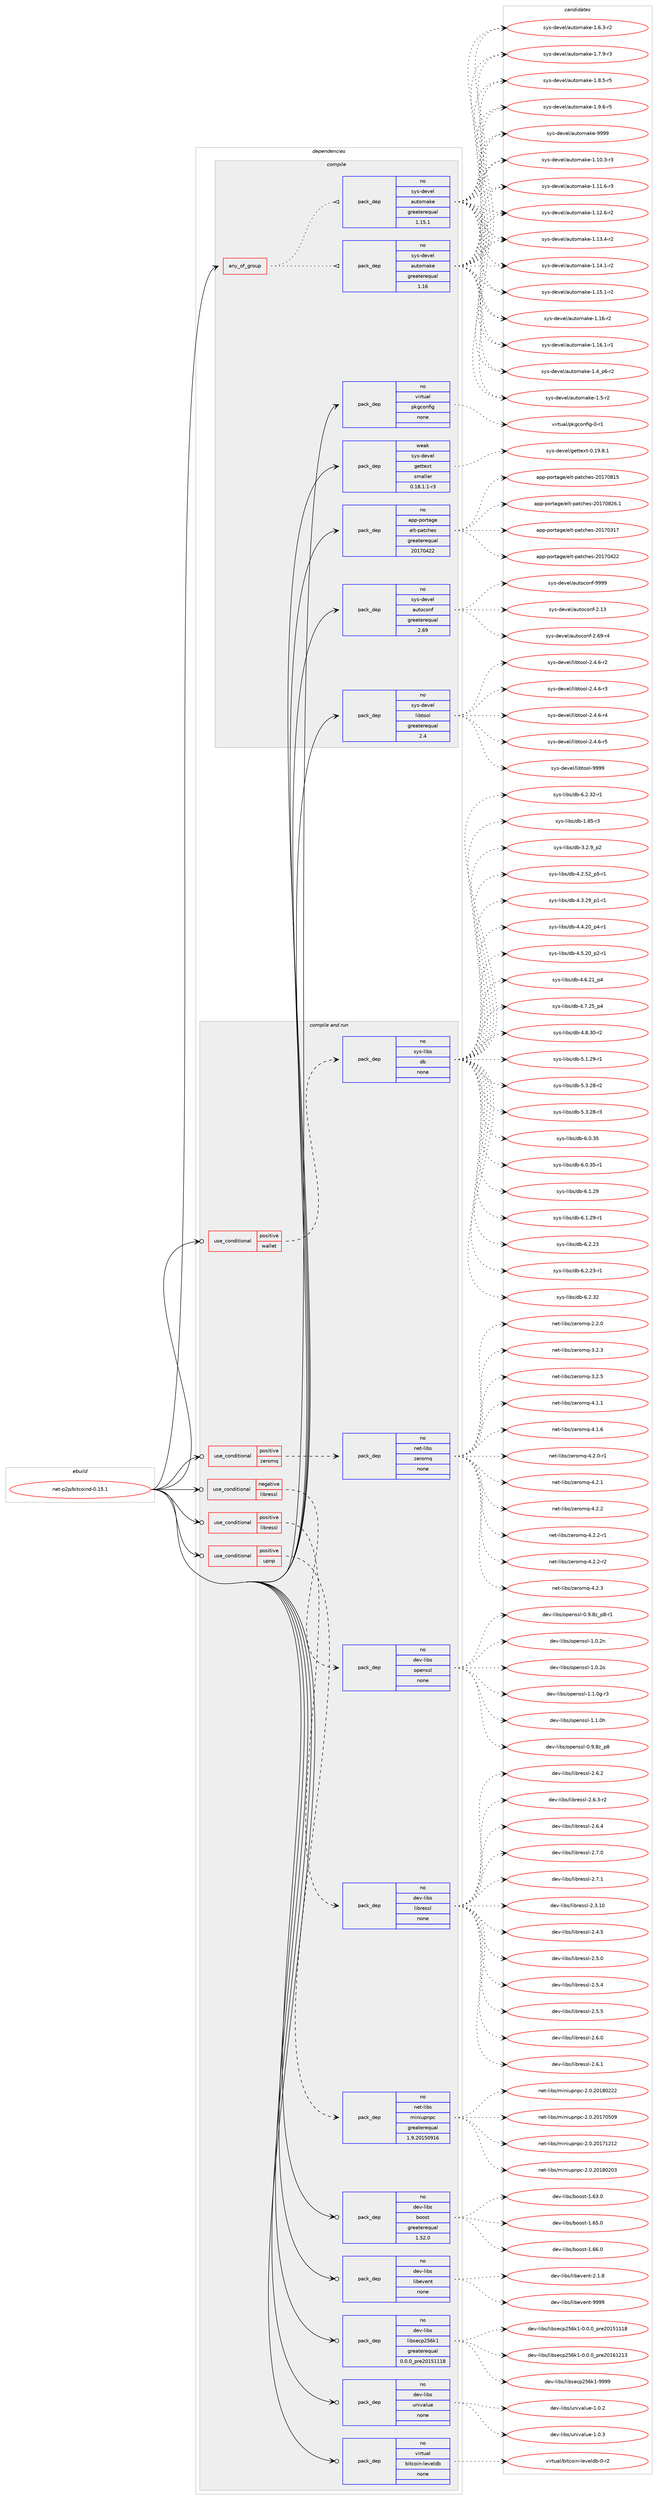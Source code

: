 digraph prolog {

# *************
# Graph options
# *************

newrank=true;
concentrate=true;
compound=true;
graph [rankdir=LR,fontname=Helvetica,fontsize=10,ranksep=1.5];#, ranksep=2.5, nodesep=0.2];
edge  [arrowhead=vee];
node  [fontname=Helvetica,fontsize=10];

# **********
# The ebuild
# **********

subgraph cluster_leftcol {
color=gray;
rank=same;
label=<<i>ebuild</i>>;
id [label="net-p2p/bitcoind-0.15.1", color=red, width=4, href="../net-p2p/bitcoind-0.15.1.svg"];
}

# ****************
# The dependencies
# ****************

subgraph cluster_midcol {
color=gray;
label=<<i>dependencies</i>>;
subgraph cluster_compile {
fillcolor="#eeeeee";
style=filled;
label=<<i>compile</i>>;
subgraph any39 {
dependency1504 [label=<<TABLE BORDER="0" CELLBORDER="1" CELLSPACING="0" CELLPADDING="4"><TR><TD CELLPADDING="10">any_of_group</TD></TR></TABLE>>, shape=none, color=red];subgraph pack1068 {
dependency1505 [label=<<TABLE BORDER="0" CELLBORDER="1" CELLSPACING="0" CELLPADDING="4" WIDTH="220"><TR><TD ROWSPAN="6" CELLPADDING="30">pack_dep</TD></TR><TR><TD WIDTH="110">no</TD></TR><TR><TD>sys-devel</TD></TR><TR><TD>automake</TD></TR><TR><TD>greaterequal</TD></TR><TR><TD>1.16</TD></TR></TABLE>>, shape=none, color=blue];
}
dependency1504:e -> dependency1505:w [weight=20,style="dotted",arrowhead="oinv"];
subgraph pack1069 {
dependency1506 [label=<<TABLE BORDER="0" CELLBORDER="1" CELLSPACING="0" CELLPADDING="4" WIDTH="220"><TR><TD ROWSPAN="6" CELLPADDING="30">pack_dep</TD></TR><TR><TD WIDTH="110">no</TD></TR><TR><TD>sys-devel</TD></TR><TR><TD>automake</TD></TR><TR><TD>greaterequal</TD></TR><TR><TD>1.15.1</TD></TR></TABLE>>, shape=none, color=blue];
}
dependency1504:e -> dependency1506:w [weight=20,style="dotted",arrowhead="oinv"];
}
id:e -> dependency1504:w [weight=20,style="solid",arrowhead="vee"];
subgraph pack1070 {
dependency1507 [label=<<TABLE BORDER="0" CELLBORDER="1" CELLSPACING="0" CELLPADDING="4" WIDTH="220"><TR><TD ROWSPAN="6" CELLPADDING="30">pack_dep</TD></TR><TR><TD WIDTH="110">no</TD></TR><TR><TD>app-portage</TD></TR><TR><TD>elt-patches</TD></TR><TR><TD>greaterequal</TD></TR><TR><TD>20170422</TD></TR></TABLE>>, shape=none, color=blue];
}
id:e -> dependency1507:w [weight=20,style="solid",arrowhead="vee"];
subgraph pack1071 {
dependency1508 [label=<<TABLE BORDER="0" CELLBORDER="1" CELLSPACING="0" CELLPADDING="4" WIDTH="220"><TR><TD ROWSPAN="6" CELLPADDING="30">pack_dep</TD></TR><TR><TD WIDTH="110">no</TD></TR><TR><TD>sys-devel</TD></TR><TR><TD>autoconf</TD></TR><TR><TD>greaterequal</TD></TR><TR><TD>2.69</TD></TR></TABLE>>, shape=none, color=blue];
}
id:e -> dependency1508:w [weight=20,style="solid",arrowhead="vee"];
subgraph pack1072 {
dependency1509 [label=<<TABLE BORDER="0" CELLBORDER="1" CELLSPACING="0" CELLPADDING="4" WIDTH="220"><TR><TD ROWSPAN="6" CELLPADDING="30">pack_dep</TD></TR><TR><TD WIDTH="110">no</TD></TR><TR><TD>sys-devel</TD></TR><TR><TD>libtool</TD></TR><TR><TD>greaterequal</TD></TR><TR><TD>2.4</TD></TR></TABLE>>, shape=none, color=blue];
}
id:e -> dependency1509:w [weight=20,style="solid",arrowhead="vee"];
subgraph pack1073 {
dependency1510 [label=<<TABLE BORDER="0" CELLBORDER="1" CELLSPACING="0" CELLPADDING="4" WIDTH="220"><TR><TD ROWSPAN="6" CELLPADDING="30">pack_dep</TD></TR><TR><TD WIDTH="110">no</TD></TR><TR><TD>virtual</TD></TR><TR><TD>pkgconfig</TD></TR><TR><TD>none</TD></TR><TR><TD></TD></TR></TABLE>>, shape=none, color=blue];
}
id:e -> dependency1510:w [weight=20,style="solid",arrowhead="vee"];
subgraph pack1074 {
dependency1511 [label=<<TABLE BORDER="0" CELLBORDER="1" CELLSPACING="0" CELLPADDING="4" WIDTH="220"><TR><TD ROWSPAN="6" CELLPADDING="30">pack_dep</TD></TR><TR><TD WIDTH="110">weak</TD></TR><TR><TD>sys-devel</TD></TR><TR><TD>gettext</TD></TR><TR><TD>smaller</TD></TR><TR><TD>0.18.1.1-r3</TD></TR></TABLE>>, shape=none, color=blue];
}
id:e -> dependency1511:w [weight=20,style="solid",arrowhead="vee"];
}
subgraph cluster_compileandrun {
fillcolor="#eeeeee";
style=filled;
label=<<i>compile and run</i>>;
subgraph cond398 {
dependency1512 [label=<<TABLE BORDER="0" CELLBORDER="1" CELLSPACING="0" CELLPADDING="4"><TR><TD ROWSPAN="3" CELLPADDING="10">use_conditional</TD></TR><TR><TD>negative</TD></TR><TR><TD>libressl</TD></TR></TABLE>>, shape=none, color=red];
subgraph pack1075 {
dependency1513 [label=<<TABLE BORDER="0" CELLBORDER="1" CELLSPACING="0" CELLPADDING="4" WIDTH="220"><TR><TD ROWSPAN="6" CELLPADDING="30">pack_dep</TD></TR><TR><TD WIDTH="110">no</TD></TR><TR><TD>dev-libs</TD></TR><TR><TD>openssl</TD></TR><TR><TD>none</TD></TR><TR><TD></TD></TR></TABLE>>, shape=none, color=blue];
}
dependency1512:e -> dependency1513:w [weight=20,style="dashed",arrowhead="vee"];
}
id:e -> dependency1512:w [weight=20,style="solid",arrowhead="odotvee"];
subgraph cond399 {
dependency1514 [label=<<TABLE BORDER="0" CELLBORDER="1" CELLSPACING="0" CELLPADDING="4"><TR><TD ROWSPAN="3" CELLPADDING="10">use_conditional</TD></TR><TR><TD>positive</TD></TR><TR><TD>libressl</TD></TR></TABLE>>, shape=none, color=red];
subgraph pack1076 {
dependency1515 [label=<<TABLE BORDER="0" CELLBORDER="1" CELLSPACING="0" CELLPADDING="4" WIDTH="220"><TR><TD ROWSPAN="6" CELLPADDING="30">pack_dep</TD></TR><TR><TD WIDTH="110">no</TD></TR><TR><TD>dev-libs</TD></TR><TR><TD>libressl</TD></TR><TR><TD>none</TD></TR><TR><TD></TD></TR></TABLE>>, shape=none, color=blue];
}
dependency1514:e -> dependency1515:w [weight=20,style="dashed",arrowhead="vee"];
}
id:e -> dependency1514:w [weight=20,style="solid",arrowhead="odotvee"];
subgraph cond400 {
dependency1516 [label=<<TABLE BORDER="0" CELLBORDER="1" CELLSPACING="0" CELLPADDING="4"><TR><TD ROWSPAN="3" CELLPADDING="10">use_conditional</TD></TR><TR><TD>positive</TD></TR><TR><TD>upnp</TD></TR></TABLE>>, shape=none, color=red];
subgraph pack1077 {
dependency1517 [label=<<TABLE BORDER="0" CELLBORDER="1" CELLSPACING="0" CELLPADDING="4" WIDTH="220"><TR><TD ROWSPAN="6" CELLPADDING="30">pack_dep</TD></TR><TR><TD WIDTH="110">no</TD></TR><TR><TD>net-libs</TD></TR><TR><TD>miniupnpc</TD></TR><TR><TD>greaterequal</TD></TR><TR><TD>1.9.20150916</TD></TR></TABLE>>, shape=none, color=blue];
}
dependency1516:e -> dependency1517:w [weight=20,style="dashed",arrowhead="vee"];
}
id:e -> dependency1516:w [weight=20,style="solid",arrowhead="odotvee"];
subgraph cond401 {
dependency1518 [label=<<TABLE BORDER="0" CELLBORDER="1" CELLSPACING="0" CELLPADDING="4"><TR><TD ROWSPAN="3" CELLPADDING="10">use_conditional</TD></TR><TR><TD>positive</TD></TR><TR><TD>wallet</TD></TR></TABLE>>, shape=none, color=red];
subgraph pack1078 {
dependency1519 [label=<<TABLE BORDER="0" CELLBORDER="1" CELLSPACING="0" CELLPADDING="4" WIDTH="220"><TR><TD ROWSPAN="6" CELLPADDING="30">pack_dep</TD></TR><TR><TD WIDTH="110">no</TD></TR><TR><TD>sys-libs</TD></TR><TR><TD>db</TD></TR><TR><TD>none</TD></TR><TR><TD></TD></TR></TABLE>>, shape=none, color=blue];
}
dependency1518:e -> dependency1519:w [weight=20,style="dashed",arrowhead="vee"];
}
id:e -> dependency1518:w [weight=20,style="solid",arrowhead="odotvee"];
subgraph cond402 {
dependency1520 [label=<<TABLE BORDER="0" CELLBORDER="1" CELLSPACING="0" CELLPADDING="4"><TR><TD ROWSPAN="3" CELLPADDING="10">use_conditional</TD></TR><TR><TD>positive</TD></TR><TR><TD>zeromq</TD></TR></TABLE>>, shape=none, color=red];
subgraph pack1079 {
dependency1521 [label=<<TABLE BORDER="0" CELLBORDER="1" CELLSPACING="0" CELLPADDING="4" WIDTH="220"><TR><TD ROWSPAN="6" CELLPADDING="30">pack_dep</TD></TR><TR><TD WIDTH="110">no</TD></TR><TR><TD>net-libs</TD></TR><TR><TD>zeromq</TD></TR><TR><TD>none</TD></TR><TR><TD></TD></TR></TABLE>>, shape=none, color=blue];
}
dependency1520:e -> dependency1521:w [weight=20,style="dashed",arrowhead="vee"];
}
id:e -> dependency1520:w [weight=20,style="solid",arrowhead="odotvee"];
subgraph pack1080 {
dependency1522 [label=<<TABLE BORDER="0" CELLBORDER="1" CELLSPACING="0" CELLPADDING="4" WIDTH="220"><TR><TD ROWSPAN="6" CELLPADDING="30">pack_dep</TD></TR><TR><TD WIDTH="110">no</TD></TR><TR><TD>dev-libs</TD></TR><TR><TD>boost</TD></TR><TR><TD>greaterequal</TD></TR><TR><TD>1.52.0</TD></TR></TABLE>>, shape=none, color=blue];
}
id:e -> dependency1522:w [weight=20,style="solid",arrowhead="odotvee"];
subgraph pack1081 {
dependency1523 [label=<<TABLE BORDER="0" CELLBORDER="1" CELLSPACING="0" CELLPADDING="4" WIDTH="220"><TR><TD ROWSPAN="6" CELLPADDING="30">pack_dep</TD></TR><TR><TD WIDTH="110">no</TD></TR><TR><TD>dev-libs</TD></TR><TR><TD>libevent</TD></TR><TR><TD>none</TD></TR><TR><TD></TD></TR></TABLE>>, shape=none, color=blue];
}
id:e -> dependency1523:w [weight=20,style="solid",arrowhead="odotvee"];
subgraph pack1082 {
dependency1524 [label=<<TABLE BORDER="0" CELLBORDER="1" CELLSPACING="0" CELLPADDING="4" WIDTH="220"><TR><TD ROWSPAN="6" CELLPADDING="30">pack_dep</TD></TR><TR><TD WIDTH="110">no</TD></TR><TR><TD>dev-libs</TD></TR><TR><TD>libsecp256k1</TD></TR><TR><TD>greaterequal</TD></TR><TR><TD>0.0.0_pre20151118</TD></TR></TABLE>>, shape=none, color=blue];
}
id:e -> dependency1524:w [weight=20,style="solid",arrowhead="odotvee"];
subgraph pack1083 {
dependency1525 [label=<<TABLE BORDER="0" CELLBORDER="1" CELLSPACING="0" CELLPADDING="4" WIDTH="220"><TR><TD ROWSPAN="6" CELLPADDING="30">pack_dep</TD></TR><TR><TD WIDTH="110">no</TD></TR><TR><TD>dev-libs</TD></TR><TR><TD>univalue</TD></TR><TR><TD>none</TD></TR><TR><TD></TD></TR></TABLE>>, shape=none, color=blue];
}
id:e -> dependency1525:w [weight=20,style="solid",arrowhead="odotvee"];
subgraph pack1084 {
dependency1526 [label=<<TABLE BORDER="0" CELLBORDER="1" CELLSPACING="0" CELLPADDING="4" WIDTH="220"><TR><TD ROWSPAN="6" CELLPADDING="30">pack_dep</TD></TR><TR><TD WIDTH="110">no</TD></TR><TR><TD>virtual</TD></TR><TR><TD>bitcoin-leveldb</TD></TR><TR><TD>none</TD></TR><TR><TD></TD></TR></TABLE>>, shape=none, color=blue];
}
id:e -> dependency1526:w [weight=20,style="solid",arrowhead="odotvee"];
}
subgraph cluster_run {
fillcolor="#eeeeee";
style=filled;
label=<<i>run</i>>;
}
}

# **************
# The candidates
# **************

subgraph cluster_choices {
rank=same;
color=gray;
label=<<i>candidates</i>>;

subgraph choice1068 {
color=black;
nodesep=1;
choice11512111545100101118101108479711711611110997107101454946494846514511451 [label="sys-devel/automake-1.10.3-r3", color=red, width=4,href="../sys-devel/automake-1.10.3-r3.svg"];
choice11512111545100101118101108479711711611110997107101454946494946544511451 [label="sys-devel/automake-1.11.6-r3", color=red, width=4,href="../sys-devel/automake-1.11.6-r3.svg"];
choice11512111545100101118101108479711711611110997107101454946495046544511450 [label="sys-devel/automake-1.12.6-r2", color=red, width=4,href="../sys-devel/automake-1.12.6-r2.svg"];
choice11512111545100101118101108479711711611110997107101454946495146524511450 [label="sys-devel/automake-1.13.4-r2", color=red, width=4,href="../sys-devel/automake-1.13.4-r2.svg"];
choice11512111545100101118101108479711711611110997107101454946495246494511450 [label="sys-devel/automake-1.14.1-r2", color=red, width=4,href="../sys-devel/automake-1.14.1-r2.svg"];
choice11512111545100101118101108479711711611110997107101454946495346494511450 [label="sys-devel/automake-1.15.1-r2", color=red, width=4,href="../sys-devel/automake-1.15.1-r2.svg"];
choice1151211154510010111810110847971171161111099710710145494649544511450 [label="sys-devel/automake-1.16-r2", color=red, width=4,href="../sys-devel/automake-1.16-r2.svg"];
choice11512111545100101118101108479711711611110997107101454946495446494511449 [label="sys-devel/automake-1.16.1-r1", color=red, width=4,href="../sys-devel/automake-1.16.1-r1.svg"];
choice115121115451001011181011084797117116111109971071014549465295112544511450 [label="sys-devel/automake-1.4_p6-r2", color=red, width=4,href="../sys-devel/automake-1.4_p6-r2.svg"];
choice11512111545100101118101108479711711611110997107101454946534511450 [label="sys-devel/automake-1.5-r2", color=red, width=4,href="../sys-devel/automake-1.5-r2.svg"];
choice115121115451001011181011084797117116111109971071014549465446514511450 [label="sys-devel/automake-1.6.3-r2", color=red, width=4,href="../sys-devel/automake-1.6.3-r2.svg"];
choice115121115451001011181011084797117116111109971071014549465546574511451 [label="sys-devel/automake-1.7.9-r3", color=red, width=4,href="../sys-devel/automake-1.7.9-r3.svg"];
choice115121115451001011181011084797117116111109971071014549465646534511453 [label="sys-devel/automake-1.8.5-r5", color=red, width=4,href="../sys-devel/automake-1.8.5-r5.svg"];
choice115121115451001011181011084797117116111109971071014549465746544511453 [label="sys-devel/automake-1.9.6-r5", color=red, width=4,href="../sys-devel/automake-1.9.6-r5.svg"];
choice115121115451001011181011084797117116111109971071014557575757 [label="sys-devel/automake-9999", color=red, width=4,href="../sys-devel/automake-9999.svg"];
dependency1505:e -> choice11512111545100101118101108479711711611110997107101454946494846514511451:w [style=dotted,weight="100"];
dependency1505:e -> choice11512111545100101118101108479711711611110997107101454946494946544511451:w [style=dotted,weight="100"];
dependency1505:e -> choice11512111545100101118101108479711711611110997107101454946495046544511450:w [style=dotted,weight="100"];
dependency1505:e -> choice11512111545100101118101108479711711611110997107101454946495146524511450:w [style=dotted,weight="100"];
dependency1505:e -> choice11512111545100101118101108479711711611110997107101454946495246494511450:w [style=dotted,weight="100"];
dependency1505:e -> choice11512111545100101118101108479711711611110997107101454946495346494511450:w [style=dotted,weight="100"];
dependency1505:e -> choice1151211154510010111810110847971171161111099710710145494649544511450:w [style=dotted,weight="100"];
dependency1505:e -> choice11512111545100101118101108479711711611110997107101454946495446494511449:w [style=dotted,weight="100"];
dependency1505:e -> choice115121115451001011181011084797117116111109971071014549465295112544511450:w [style=dotted,weight="100"];
dependency1505:e -> choice11512111545100101118101108479711711611110997107101454946534511450:w [style=dotted,weight="100"];
dependency1505:e -> choice115121115451001011181011084797117116111109971071014549465446514511450:w [style=dotted,weight="100"];
dependency1505:e -> choice115121115451001011181011084797117116111109971071014549465546574511451:w [style=dotted,weight="100"];
dependency1505:e -> choice115121115451001011181011084797117116111109971071014549465646534511453:w [style=dotted,weight="100"];
dependency1505:e -> choice115121115451001011181011084797117116111109971071014549465746544511453:w [style=dotted,weight="100"];
dependency1505:e -> choice115121115451001011181011084797117116111109971071014557575757:w [style=dotted,weight="100"];
}
subgraph choice1069 {
color=black;
nodesep=1;
choice11512111545100101118101108479711711611110997107101454946494846514511451 [label="sys-devel/automake-1.10.3-r3", color=red, width=4,href="../sys-devel/automake-1.10.3-r3.svg"];
choice11512111545100101118101108479711711611110997107101454946494946544511451 [label="sys-devel/automake-1.11.6-r3", color=red, width=4,href="../sys-devel/automake-1.11.6-r3.svg"];
choice11512111545100101118101108479711711611110997107101454946495046544511450 [label="sys-devel/automake-1.12.6-r2", color=red, width=4,href="../sys-devel/automake-1.12.6-r2.svg"];
choice11512111545100101118101108479711711611110997107101454946495146524511450 [label="sys-devel/automake-1.13.4-r2", color=red, width=4,href="../sys-devel/automake-1.13.4-r2.svg"];
choice11512111545100101118101108479711711611110997107101454946495246494511450 [label="sys-devel/automake-1.14.1-r2", color=red, width=4,href="../sys-devel/automake-1.14.1-r2.svg"];
choice11512111545100101118101108479711711611110997107101454946495346494511450 [label="sys-devel/automake-1.15.1-r2", color=red, width=4,href="../sys-devel/automake-1.15.1-r2.svg"];
choice1151211154510010111810110847971171161111099710710145494649544511450 [label="sys-devel/automake-1.16-r2", color=red, width=4,href="../sys-devel/automake-1.16-r2.svg"];
choice11512111545100101118101108479711711611110997107101454946495446494511449 [label="sys-devel/automake-1.16.1-r1", color=red, width=4,href="../sys-devel/automake-1.16.1-r1.svg"];
choice115121115451001011181011084797117116111109971071014549465295112544511450 [label="sys-devel/automake-1.4_p6-r2", color=red, width=4,href="../sys-devel/automake-1.4_p6-r2.svg"];
choice11512111545100101118101108479711711611110997107101454946534511450 [label="sys-devel/automake-1.5-r2", color=red, width=4,href="../sys-devel/automake-1.5-r2.svg"];
choice115121115451001011181011084797117116111109971071014549465446514511450 [label="sys-devel/automake-1.6.3-r2", color=red, width=4,href="../sys-devel/automake-1.6.3-r2.svg"];
choice115121115451001011181011084797117116111109971071014549465546574511451 [label="sys-devel/automake-1.7.9-r3", color=red, width=4,href="../sys-devel/automake-1.7.9-r3.svg"];
choice115121115451001011181011084797117116111109971071014549465646534511453 [label="sys-devel/automake-1.8.5-r5", color=red, width=4,href="../sys-devel/automake-1.8.5-r5.svg"];
choice115121115451001011181011084797117116111109971071014549465746544511453 [label="sys-devel/automake-1.9.6-r5", color=red, width=4,href="../sys-devel/automake-1.9.6-r5.svg"];
choice115121115451001011181011084797117116111109971071014557575757 [label="sys-devel/automake-9999", color=red, width=4,href="../sys-devel/automake-9999.svg"];
dependency1506:e -> choice11512111545100101118101108479711711611110997107101454946494846514511451:w [style=dotted,weight="100"];
dependency1506:e -> choice11512111545100101118101108479711711611110997107101454946494946544511451:w [style=dotted,weight="100"];
dependency1506:e -> choice11512111545100101118101108479711711611110997107101454946495046544511450:w [style=dotted,weight="100"];
dependency1506:e -> choice11512111545100101118101108479711711611110997107101454946495146524511450:w [style=dotted,weight="100"];
dependency1506:e -> choice11512111545100101118101108479711711611110997107101454946495246494511450:w [style=dotted,weight="100"];
dependency1506:e -> choice11512111545100101118101108479711711611110997107101454946495346494511450:w [style=dotted,weight="100"];
dependency1506:e -> choice1151211154510010111810110847971171161111099710710145494649544511450:w [style=dotted,weight="100"];
dependency1506:e -> choice11512111545100101118101108479711711611110997107101454946495446494511449:w [style=dotted,weight="100"];
dependency1506:e -> choice115121115451001011181011084797117116111109971071014549465295112544511450:w [style=dotted,weight="100"];
dependency1506:e -> choice11512111545100101118101108479711711611110997107101454946534511450:w [style=dotted,weight="100"];
dependency1506:e -> choice115121115451001011181011084797117116111109971071014549465446514511450:w [style=dotted,weight="100"];
dependency1506:e -> choice115121115451001011181011084797117116111109971071014549465546574511451:w [style=dotted,weight="100"];
dependency1506:e -> choice115121115451001011181011084797117116111109971071014549465646534511453:w [style=dotted,weight="100"];
dependency1506:e -> choice115121115451001011181011084797117116111109971071014549465746544511453:w [style=dotted,weight="100"];
dependency1506:e -> choice115121115451001011181011084797117116111109971071014557575757:w [style=dotted,weight="100"];
}
subgraph choice1070 {
color=black;
nodesep=1;
choice97112112451121111141169710310147101108116451129711699104101115455048495548514955 [label="app-portage/elt-patches-20170317", color=red, width=4,href="../app-portage/elt-patches-20170317.svg"];
choice97112112451121111141169710310147101108116451129711699104101115455048495548525050 [label="app-portage/elt-patches-20170422", color=red, width=4,href="../app-portage/elt-patches-20170422.svg"];
choice97112112451121111141169710310147101108116451129711699104101115455048495548564953 [label="app-portage/elt-patches-20170815", color=red, width=4,href="../app-portage/elt-patches-20170815.svg"];
choice971121124511211111411697103101471011081164511297116991041011154550484955485650544649 [label="app-portage/elt-patches-20170826.1", color=red, width=4,href="../app-portage/elt-patches-20170826.1.svg"];
dependency1507:e -> choice97112112451121111141169710310147101108116451129711699104101115455048495548514955:w [style=dotted,weight="100"];
dependency1507:e -> choice97112112451121111141169710310147101108116451129711699104101115455048495548525050:w [style=dotted,weight="100"];
dependency1507:e -> choice97112112451121111141169710310147101108116451129711699104101115455048495548564953:w [style=dotted,weight="100"];
dependency1507:e -> choice971121124511211111411697103101471011081164511297116991041011154550484955485650544649:w [style=dotted,weight="100"];
}
subgraph choice1071 {
color=black;
nodesep=1;
choice115121115451001011181011084797117116111991111101024550464951 [label="sys-devel/autoconf-2.13", color=red, width=4,href="../sys-devel/autoconf-2.13.svg"];
choice1151211154510010111810110847971171161119911111010245504654574511452 [label="sys-devel/autoconf-2.69-r4", color=red, width=4,href="../sys-devel/autoconf-2.69-r4.svg"];
choice115121115451001011181011084797117116111991111101024557575757 [label="sys-devel/autoconf-9999", color=red, width=4,href="../sys-devel/autoconf-9999.svg"];
dependency1508:e -> choice115121115451001011181011084797117116111991111101024550464951:w [style=dotted,weight="100"];
dependency1508:e -> choice1151211154510010111810110847971171161119911111010245504654574511452:w [style=dotted,weight="100"];
dependency1508:e -> choice115121115451001011181011084797117116111991111101024557575757:w [style=dotted,weight="100"];
}
subgraph choice1072 {
color=black;
nodesep=1;
choice1151211154510010111810110847108105981161111111084550465246544511450 [label="sys-devel/libtool-2.4.6-r2", color=red, width=4,href="../sys-devel/libtool-2.4.6-r2.svg"];
choice1151211154510010111810110847108105981161111111084550465246544511451 [label="sys-devel/libtool-2.4.6-r3", color=red, width=4,href="../sys-devel/libtool-2.4.6-r3.svg"];
choice1151211154510010111810110847108105981161111111084550465246544511452 [label="sys-devel/libtool-2.4.6-r4", color=red, width=4,href="../sys-devel/libtool-2.4.6-r4.svg"];
choice1151211154510010111810110847108105981161111111084550465246544511453 [label="sys-devel/libtool-2.4.6-r5", color=red, width=4,href="../sys-devel/libtool-2.4.6-r5.svg"];
choice1151211154510010111810110847108105981161111111084557575757 [label="sys-devel/libtool-9999", color=red, width=4,href="../sys-devel/libtool-9999.svg"];
dependency1509:e -> choice1151211154510010111810110847108105981161111111084550465246544511450:w [style=dotted,weight="100"];
dependency1509:e -> choice1151211154510010111810110847108105981161111111084550465246544511451:w [style=dotted,weight="100"];
dependency1509:e -> choice1151211154510010111810110847108105981161111111084550465246544511452:w [style=dotted,weight="100"];
dependency1509:e -> choice1151211154510010111810110847108105981161111111084550465246544511453:w [style=dotted,weight="100"];
dependency1509:e -> choice1151211154510010111810110847108105981161111111084557575757:w [style=dotted,weight="100"];
}
subgraph choice1073 {
color=black;
nodesep=1;
choice11810511411611797108471121071039911111010210510345484511449 [label="virtual/pkgconfig-0-r1", color=red, width=4,href="../virtual/pkgconfig-0-r1.svg"];
dependency1510:e -> choice11810511411611797108471121071039911111010210510345484511449:w [style=dotted,weight="100"];
}
subgraph choice1074 {
color=black;
nodesep=1;
choice1151211154510010111810110847103101116116101120116454846495746564649 [label="sys-devel/gettext-0.19.8.1", color=red, width=4,href="../sys-devel/gettext-0.19.8.1.svg"];
dependency1511:e -> choice1151211154510010111810110847103101116116101120116454846495746564649:w [style=dotted,weight="100"];
}
subgraph choice1075 {
color=black;
nodesep=1;
choice1001011184510810598115471111121011101151151084548465746561229511256 [label="dev-libs/openssl-0.9.8z_p8", color=red, width=4,href="../dev-libs/openssl-0.9.8z_p8.svg"];
choice10010111845108105981154711111210111011511510845484657465612295112564511449 [label="dev-libs/openssl-0.9.8z_p8-r1", color=red, width=4,href="../dev-libs/openssl-0.9.8z_p8-r1.svg"];
choice100101118451081059811547111112101110115115108454946484650110 [label="dev-libs/openssl-1.0.2n", color=red, width=4,href="../dev-libs/openssl-1.0.2n.svg"];
choice100101118451081059811547111112101110115115108454946484650111 [label="dev-libs/openssl-1.0.2o", color=red, width=4,href="../dev-libs/openssl-1.0.2o.svg"];
choice1001011184510810598115471111121011101151151084549464946481034511451 [label="dev-libs/openssl-1.1.0g-r3", color=red, width=4,href="../dev-libs/openssl-1.1.0g-r3.svg"];
choice100101118451081059811547111112101110115115108454946494648104 [label="dev-libs/openssl-1.1.0h", color=red, width=4,href="../dev-libs/openssl-1.1.0h.svg"];
dependency1513:e -> choice1001011184510810598115471111121011101151151084548465746561229511256:w [style=dotted,weight="100"];
dependency1513:e -> choice10010111845108105981154711111210111011511510845484657465612295112564511449:w [style=dotted,weight="100"];
dependency1513:e -> choice100101118451081059811547111112101110115115108454946484650110:w [style=dotted,weight="100"];
dependency1513:e -> choice100101118451081059811547111112101110115115108454946484650111:w [style=dotted,weight="100"];
dependency1513:e -> choice1001011184510810598115471111121011101151151084549464946481034511451:w [style=dotted,weight="100"];
dependency1513:e -> choice100101118451081059811547111112101110115115108454946494648104:w [style=dotted,weight="100"];
}
subgraph choice1076 {
color=black;
nodesep=1;
choice1001011184510810598115471081059811410111511510845504651464948 [label="dev-libs/libressl-2.3.10", color=red, width=4,href="../dev-libs/libressl-2.3.10.svg"];
choice10010111845108105981154710810598114101115115108455046524653 [label="dev-libs/libressl-2.4.5", color=red, width=4,href="../dev-libs/libressl-2.4.5.svg"];
choice10010111845108105981154710810598114101115115108455046534648 [label="dev-libs/libressl-2.5.0", color=red, width=4,href="../dev-libs/libressl-2.5.0.svg"];
choice10010111845108105981154710810598114101115115108455046534652 [label="dev-libs/libressl-2.5.4", color=red, width=4,href="../dev-libs/libressl-2.5.4.svg"];
choice10010111845108105981154710810598114101115115108455046534653 [label="dev-libs/libressl-2.5.5", color=red, width=4,href="../dev-libs/libressl-2.5.5.svg"];
choice10010111845108105981154710810598114101115115108455046544648 [label="dev-libs/libressl-2.6.0", color=red, width=4,href="../dev-libs/libressl-2.6.0.svg"];
choice10010111845108105981154710810598114101115115108455046544649 [label="dev-libs/libressl-2.6.1", color=red, width=4,href="../dev-libs/libressl-2.6.1.svg"];
choice10010111845108105981154710810598114101115115108455046544650 [label="dev-libs/libressl-2.6.2", color=red, width=4,href="../dev-libs/libressl-2.6.2.svg"];
choice100101118451081059811547108105981141011151151084550465446514511450 [label="dev-libs/libressl-2.6.3-r2", color=red, width=4,href="../dev-libs/libressl-2.6.3-r2.svg"];
choice10010111845108105981154710810598114101115115108455046544652 [label="dev-libs/libressl-2.6.4", color=red, width=4,href="../dev-libs/libressl-2.6.4.svg"];
choice10010111845108105981154710810598114101115115108455046554648 [label="dev-libs/libressl-2.7.0", color=red, width=4,href="../dev-libs/libressl-2.7.0.svg"];
choice10010111845108105981154710810598114101115115108455046554649 [label="dev-libs/libressl-2.7.1", color=red, width=4,href="../dev-libs/libressl-2.7.1.svg"];
dependency1515:e -> choice1001011184510810598115471081059811410111511510845504651464948:w [style=dotted,weight="100"];
dependency1515:e -> choice10010111845108105981154710810598114101115115108455046524653:w [style=dotted,weight="100"];
dependency1515:e -> choice10010111845108105981154710810598114101115115108455046534648:w [style=dotted,weight="100"];
dependency1515:e -> choice10010111845108105981154710810598114101115115108455046534652:w [style=dotted,weight="100"];
dependency1515:e -> choice10010111845108105981154710810598114101115115108455046534653:w [style=dotted,weight="100"];
dependency1515:e -> choice10010111845108105981154710810598114101115115108455046544648:w [style=dotted,weight="100"];
dependency1515:e -> choice10010111845108105981154710810598114101115115108455046544649:w [style=dotted,weight="100"];
dependency1515:e -> choice10010111845108105981154710810598114101115115108455046544650:w [style=dotted,weight="100"];
dependency1515:e -> choice100101118451081059811547108105981141011151151084550465446514511450:w [style=dotted,weight="100"];
dependency1515:e -> choice10010111845108105981154710810598114101115115108455046544652:w [style=dotted,weight="100"];
dependency1515:e -> choice10010111845108105981154710810598114101115115108455046554648:w [style=dotted,weight="100"];
dependency1515:e -> choice10010111845108105981154710810598114101115115108455046554649:w [style=dotted,weight="100"];
}
subgraph choice1077 {
color=black;
nodesep=1;
choice1101011164510810598115471091051101051171121101129945504648465048495548534857 [label="net-libs/miniupnpc-2.0.20170509", color=red, width=4,href="../net-libs/miniupnpc-2.0.20170509.svg"];
choice1101011164510810598115471091051101051171121101129945504648465048495549504950 [label="net-libs/miniupnpc-2.0.20171212", color=red, width=4,href="../net-libs/miniupnpc-2.0.20171212.svg"];
choice1101011164510810598115471091051101051171121101129945504648465048495648504851 [label="net-libs/miniupnpc-2.0.20180203", color=red, width=4,href="../net-libs/miniupnpc-2.0.20180203.svg"];
choice1101011164510810598115471091051101051171121101129945504648465048495648505050 [label="net-libs/miniupnpc-2.0.20180222", color=red, width=4,href="../net-libs/miniupnpc-2.0.20180222.svg"];
dependency1517:e -> choice1101011164510810598115471091051101051171121101129945504648465048495548534857:w [style=dotted,weight="100"];
dependency1517:e -> choice1101011164510810598115471091051101051171121101129945504648465048495549504950:w [style=dotted,weight="100"];
dependency1517:e -> choice1101011164510810598115471091051101051171121101129945504648465048495648504851:w [style=dotted,weight="100"];
dependency1517:e -> choice1101011164510810598115471091051101051171121101129945504648465048495648505050:w [style=dotted,weight="100"];
}
subgraph choice1078 {
color=black;
nodesep=1;
choice1151211154510810598115471009845494656534511451 [label="sys-libs/db-1.85-r3", color=red, width=4,href="../sys-libs/db-1.85-r3.svg"];
choice115121115451081059811547100984551465046579511250 [label="sys-libs/db-3.2.9_p2", color=red, width=4,href="../sys-libs/db-3.2.9_p2.svg"];
choice115121115451081059811547100984552465046535095112534511449 [label="sys-libs/db-4.2.52_p5-r1", color=red, width=4,href="../sys-libs/db-4.2.52_p5-r1.svg"];
choice115121115451081059811547100984552465146505795112494511449 [label="sys-libs/db-4.3.29_p1-r1", color=red, width=4,href="../sys-libs/db-4.3.29_p1-r1.svg"];
choice115121115451081059811547100984552465246504895112524511449 [label="sys-libs/db-4.4.20_p4-r1", color=red, width=4,href="../sys-libs/db-4.4.20_p4-r1.svg"];
choice115121115451081059811547100984552465346504895112504511449 [label="sys-libs/db-4.5.20_p2-r1", color=red, width=4,href="../sys-libs/db-4.5.20_p2-r1.svg"];
choice11512111545108105981154710098455246544650499511252 [label="sys-libs/db-4.6.21_p4", color=red, width=4,href="../sys-libs/db-4.6.21_p4.svg"];
choice11512111545108105981154710098455246554650539511252 [label="sys-libs/db-4.7.25_p4", color=red, width=4,href="../sys-libs/db-4.7.25_p4.svg"];
choice11512111545108105981154710098455246564651484511450 [label="sys-libs/db-4.8.30-r2", color=red, width=4,href="../sys-libs/db-4.8.30-r2.svg"];
choice11512111545108105981154710098455346494650574511449 [label="sys-libs/db-5.1.29-r1", color=red, width=4,href="../sys-libs/db-5.1.29-r1.svg"];
choice11512111545108105981154710098455346514650564511450 [label="sys-libs/db-5.3.28-r2", color=red, width=4,href="../sys-libs/db-5.3.28-r2.svg"];
choice11512111545108105981154710098455346514650564511451 [label="sys-libs/db-5.3.28-r3", color=red, width=4,href="../sys-libs/db-5.3.28-r3.svg"];
choice1151211154510810598115471009845544648465153 [label="sys-libs/db-6.0.35", color=red, width=4,href="../sys-libs/db-6.0.35.svg"];
choice11512111545108105981154710098455446484651534511449 [label="sys-libs/db-6.0.35-r1", color=red, width=4,href="../sys-libs/db-6.0.35-r1.svg"];
choice1151211154510810598115471009845544649465057 [label="sys-libs/db-6.1.29", color=red, width=4,href="../sys-libs/db-6.1.29.svg"];
choice11512111545108105981154710098455446494650574511449 [label="sys-libs/db-6.1.29-r1", color=red, width=4,href="../sys-libs/db-6.1.29-r1.svg"];
choice1151211154510810598115471009845544650465051 [label="sys-libs/db-6.2.23", color=red, width=4,href="../sys-libs/db-6.2.23.svg"];
choice11512111545108105981154710098455446504650514511449 [label="sys-libs/db-6.2.23-r1", color=red, width=4,href="../sys-libs/db-6.2.23-r1.svg"];
choice1151211154510810598115471009845544650465150 [label="sys-libs/db-6.2.32", color=red, width=4,href="../sys-libs/db-6.2.32.svg"];
choice11512111545108105981154710098455446504651504511449 [label="sys-libs/db-6.2.32-r1", color=red, width=4,href="../sys-libs/db-6.2.32-r1.svg"];
dependency1519:e -> choice1151211154510810598115471009845494656534511451:w [style=dotted,weight="100"];
dependency1519:e -> choice115121115451081059811547100984551465046579511250:w [style=dotted,weight="100"];
dependency1519:e -> choice115121115451081059811547100984552465046535095112534511449:w [style=dotted,weight="100"];
dependency1519:e -> choice115121115451081059811547100984552465146505795112494511449:w [style=dotted,weight="100"];
dependency1519:e -> choice115121115451081059811547100984552465246504895112524511449:w [style=dotted,weight="100"];
dependency1519:e -> choice115121115451081059811547100984552465346504895112504511449:w [style=dotted,weight="100"];
dependency1519:e -> choice11512111545108105981154710098455246544650499511252:w [style=dotted,weight="100"];
dependency1519:e -> choice11512111545108105981154710098455246554650539511252:w [style=dotted,weight="100"];
dependency1519:e -> choice11512111545108105981154710098455246564651484511450:w [style=dotted,weight="100"];
dependency1519:e -> choice11512111545108105981154710098455346494650574511449:w [style=dotted,weight="100"];
dependency1519:e -> choice11512111545108105981154710098455346514650564511450:w [style=dotted,weight="100"];
dependency1519:e -> choice11512111545108105981154710098455346514650564511451:w [style=dotted,weight="100"];
dependency1519:e -> choice1151211154510810598115471009845544648465153:w [style=dotted,weight="100"];
dependency1519:e -> choice11512111545108105981154710098455446484651534511449:w [style=dotted,weight="100"];
dependency1519:e -> choice1151211154510810598115471009845544649465057:w [style=dotted,weight="100"];
dependency1519:e -> choice11512111545108105981154710098455446494650574511449:w [style=dotted,weight="100"];
dependency1519:e -> choice1151211154510810598115471009845544650465051:w [style=dotted,weight="100"];
dependency1519:e -> choice11512111545108105981154710098455446504650514511449:w [style=dotted,weight="100"];
dependency1519:e -> choice1151211154510810598115471009845544650465150:w [style=dotted,weight="100"];
dependency1519:e -> choice11512111545108105981154710098455446504651504511449:w [style=dotted,weight="100"];
}
subgraph choice1079 {
color=black;
nodesep=1;
choice110101116451081059811547122101114111109113455046504648 [label="net-libs/zeromq-2.2.0", color=red, width=4,href="../net-libs/zeromq-2.2.0.svg"];
choice110101116451081059811547122101114111109113455146504651 [label="net-libs/zeromq-3.2.3", color=red, width=4,href="../net-libs/zeromq-3.2.3.svg"];
choice110101116451081059811547122101114111109113455146504653 [label="net-libs/zeromq-3.2.5", color=red, width=4,href="../net-libs/zeromq-3.2.5.svg"];
choice110101116451081059811547122101114111109113455246494649 [label="net-libs/zeromq-4.1.1", color=red, width=4,href="../net-libs/zeromq-4.1.1.svg"];
choice110101116451081059811547122101114111109113455246494654 [label="net-libs/zeromq-4.1.6", color=red, width=4,href="../net-libs/zeromq-4.1.6.svg"];
choice1101011164510810598115471221011141111091134552465046484511449 [label="net-libs/zeromq-4.2.0-r1", color=red, width=4,href="../net-libs/zeromq-4.2.0-r1.svg"];
choice110101116451081059811547122101114111109113455246504649 [label="net-libs/zeromq-4.2.1", color=red, width=4,href="../net-libs/zeromq-4.2.1.svg"];
choice110101116451081059811547122101114111109113455246504650 [label="net-libs/zeromq-4.2.2", color=red, width=4,href="../net-libs/zeromq-4.2.2.svg"];
choice1101011164510810598115471221011141111091134552465046504511449 [label="net-libs/zeromq-4.2.2-r1", color=red, width=4,href="../net-libs/zeromq-4.2.2-r1.svg"];
choice1101011164510810598115471221011141111091134552465046504511450 [label="net-libs/zeromq-4.2.2-r2", color=red, width=4,href="../net-libs/zeromq-4.2.2-r2.svg"];
choice110101116451081059811547122101114111109113455246504651 [label="net-libs/zeromq-4.2.3", color=red, width=4,href="../net-libs/zeromq-4.2.3.svg"];
dependency1521:e -> choice110101116451081059811547122101114111109113455046504648:w [style=dotted,weight="100"];
dependency1521:e -> choice110101116451081059811547122101114111109113455146504651:w [style=dotted,weight="100"];
dependency1521:e -> choice110101116451081059811547122101114111109113455146504653:w [style=dotted,weight="100"];
dependency1521:e -> choice110101116451081059811547122101114111109113455246494649:w [style=dotted,weight="100"];
dependency1521:e -> choice110101116451081059811547122101114111109113455246494654:w [style=dotted,weight="100"];
dependency1521:e -> choice1101011164510810598115471221011141111091134552465046484511449:w [style=dotted,weight="100"];
dependency1521:e -> choice110101116451081059811547122101114111109113455246504649:w [style=dotted,weight="100"];
dependency1521:e -> choice110101116451081059811547122101114111109113455246504650:w [style=dotted,weight="100"];
dependency1521:e -> choice1101011164510810598115471221011141111091134552465046504511449:w [style=dotted,weight="100"];
dependency1521:e -> choice1101011164510810598115471221011141111091134552465046504511450:w [style=dotted,weight="100"];
dependency1521:e -> choice110101116451081059811547122101114111109113455246504651:w [style=dotted,weight="100"];
}
subgraph choice1080 {
color=black;
nodesep=1;
choice1001011184510810598115479811111111511645494654514648 [label="dev-libs/boost-1.63.0", color=red, width=4,href="../dev-libs/boost-1.63.0.svg"];
choice1001011184510810598115479811111111511645494654534648 [label="dev-libs/boost-1.65.0", color=red, width=4,href="../dev-libs/boost-1.65.0.svg"];
choice1001011184510810598115479811111111511645494654544648 [label="dev-libs/boost-1.66.0", color=red, width=4,href="../dev-libs/boost-1.66.0.svg"];
dependency1522:e -> choice1001011184510810598115479811111111511645494654514648:w [style=dotted,weight="100"];
dependency1522:e -> choice1001011184510810598115479811111111511645494654534648:w [style=dotted,weight="100"];
dependency1522:e -> choice1001011184510810598115479811111111511645494654544648:w [style=dotted,weight="100"];
}
subgraph choice1081 {
color=black;
nodesep=1;
choice10010111845108105981154710810598101118101110116455046494656 [label="dev-libs/libevent-2.1.8", color=red, width=4,href="../dev-libs/libevent-2.1.8.svg"];
choice100101118451081059811547108105981011181011101164557575757 [label="dev-libs/libevent-9999", color=red, width=4,href="../dev-libs/libevent-9999.svg"];
dependency1523:e -> choice10010111845108105981154710810598101118101110116455046494656:w [style=dotted,weight="100"];
dependency1523:e -> choice100101118451081059811547108105981011181011101164557575757:w [style=dotted,weight="100"];
}
subgraph choice1082 {
color=black;
nodesep=1;
choice100101118451081059811547108105981151019911250535410749454846484648951121141015048495349494956 [label="dev-libs/libsecp256k1-0.0.0_pre20151118", color=red, width=4,href="../dev-libs/libsecp256k1-0.0.0_pre20151118.svg"];
choice100101118451081059811547108105981151019911250535410749454846484648951121141015048495449504951 [label="dev-libs/libsecp256k1-0.0.0_pre20161213", color=red, width=4,href="../dev-libs/libsecp256k1-0.0.0_pre20161213.svg"];
choice1001011184510810598115471081059811510199112505354107494557575757 [label="dev-libs/libsecp256k1-9999", color=red, width=4,href="../dev-libs/libsecp256k1-9999.svg"];
dependency1524:e -> choice100101118451081059811547108105981151019911250535410749454846484648951121141015048495349494956:w [style=dotted,weight="100"];
dependency1524:e -> choice100101118451081059811547108105981151019911250535410749454846484648951121141015048495449504951:w [style=dotted,weight="100"];
dependency1524:e -> choice1001011184510810598115471081059811510199112505354107494557575757:w [style=dotted,weight="100"];
}
subgraph choice1083 {
color=black;
nodesep=1;
choice10010111845108105981154711711010511897108117101454946484650 [label="dev-libs/univalue-1.0.2", color=red, width=4,href="../dev-libs/univalue-1.0.2.svg"];
choice10010111845108105981154711711010511897108117101454946484651 [label="dev-libs/univalue-1.0.3", color=red, width=4,href="../dev-libs/univalue-1.0.3.svg"];
dependency1525:e -> choice10010111845108105981154711711010511897108117101454946484650:w [style=dotted,weight="100"];
dependency1525:e -> choice10010111845108105981154711711010511897108117101454946484651:w [style=dotted,weight="100"];
}
subgraph choice1084 {
color=black;
nodesep=1;
choice11810511411611797108479810511699111105110451081011181011081009845484511450 [label="virtual/bitcoin-leveldb-0-r2", color=red, width=4,href="../virtual/bitcoin-leveldb-0-r2.svg"];
dependency1526:e -> choice11810511411611797108479810511699111105110451081011181011081009845484511450:w [style=dotted,weight="100"];
}
}

}
